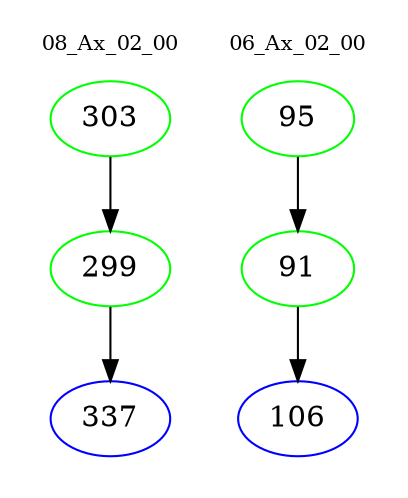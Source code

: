 digraph{
subgraph cluster_0 {
color = white
label = "08_Ax_02_00";
fontsize=10;
T0_303 [label="303", color="green"]
T0_303 -> T0_299 [color="black"]
T0_299 [label="299", color="green"]
T0_299 -> T0_337 [color="black"]
T0_337 [label="337", color="blue"]
}
subgraph cluster_1 {
color = white
label = "06_Ax_02_00";
fontsize=10;
T1_95 [label="95", color="green"]
T1_95 -> T1_91 [color="black"]
T1_91 [label="91", color="green"]
T1_91 -> T1_106 [color="black"]
T1_106 [label="106", color="blue"]
}
}
